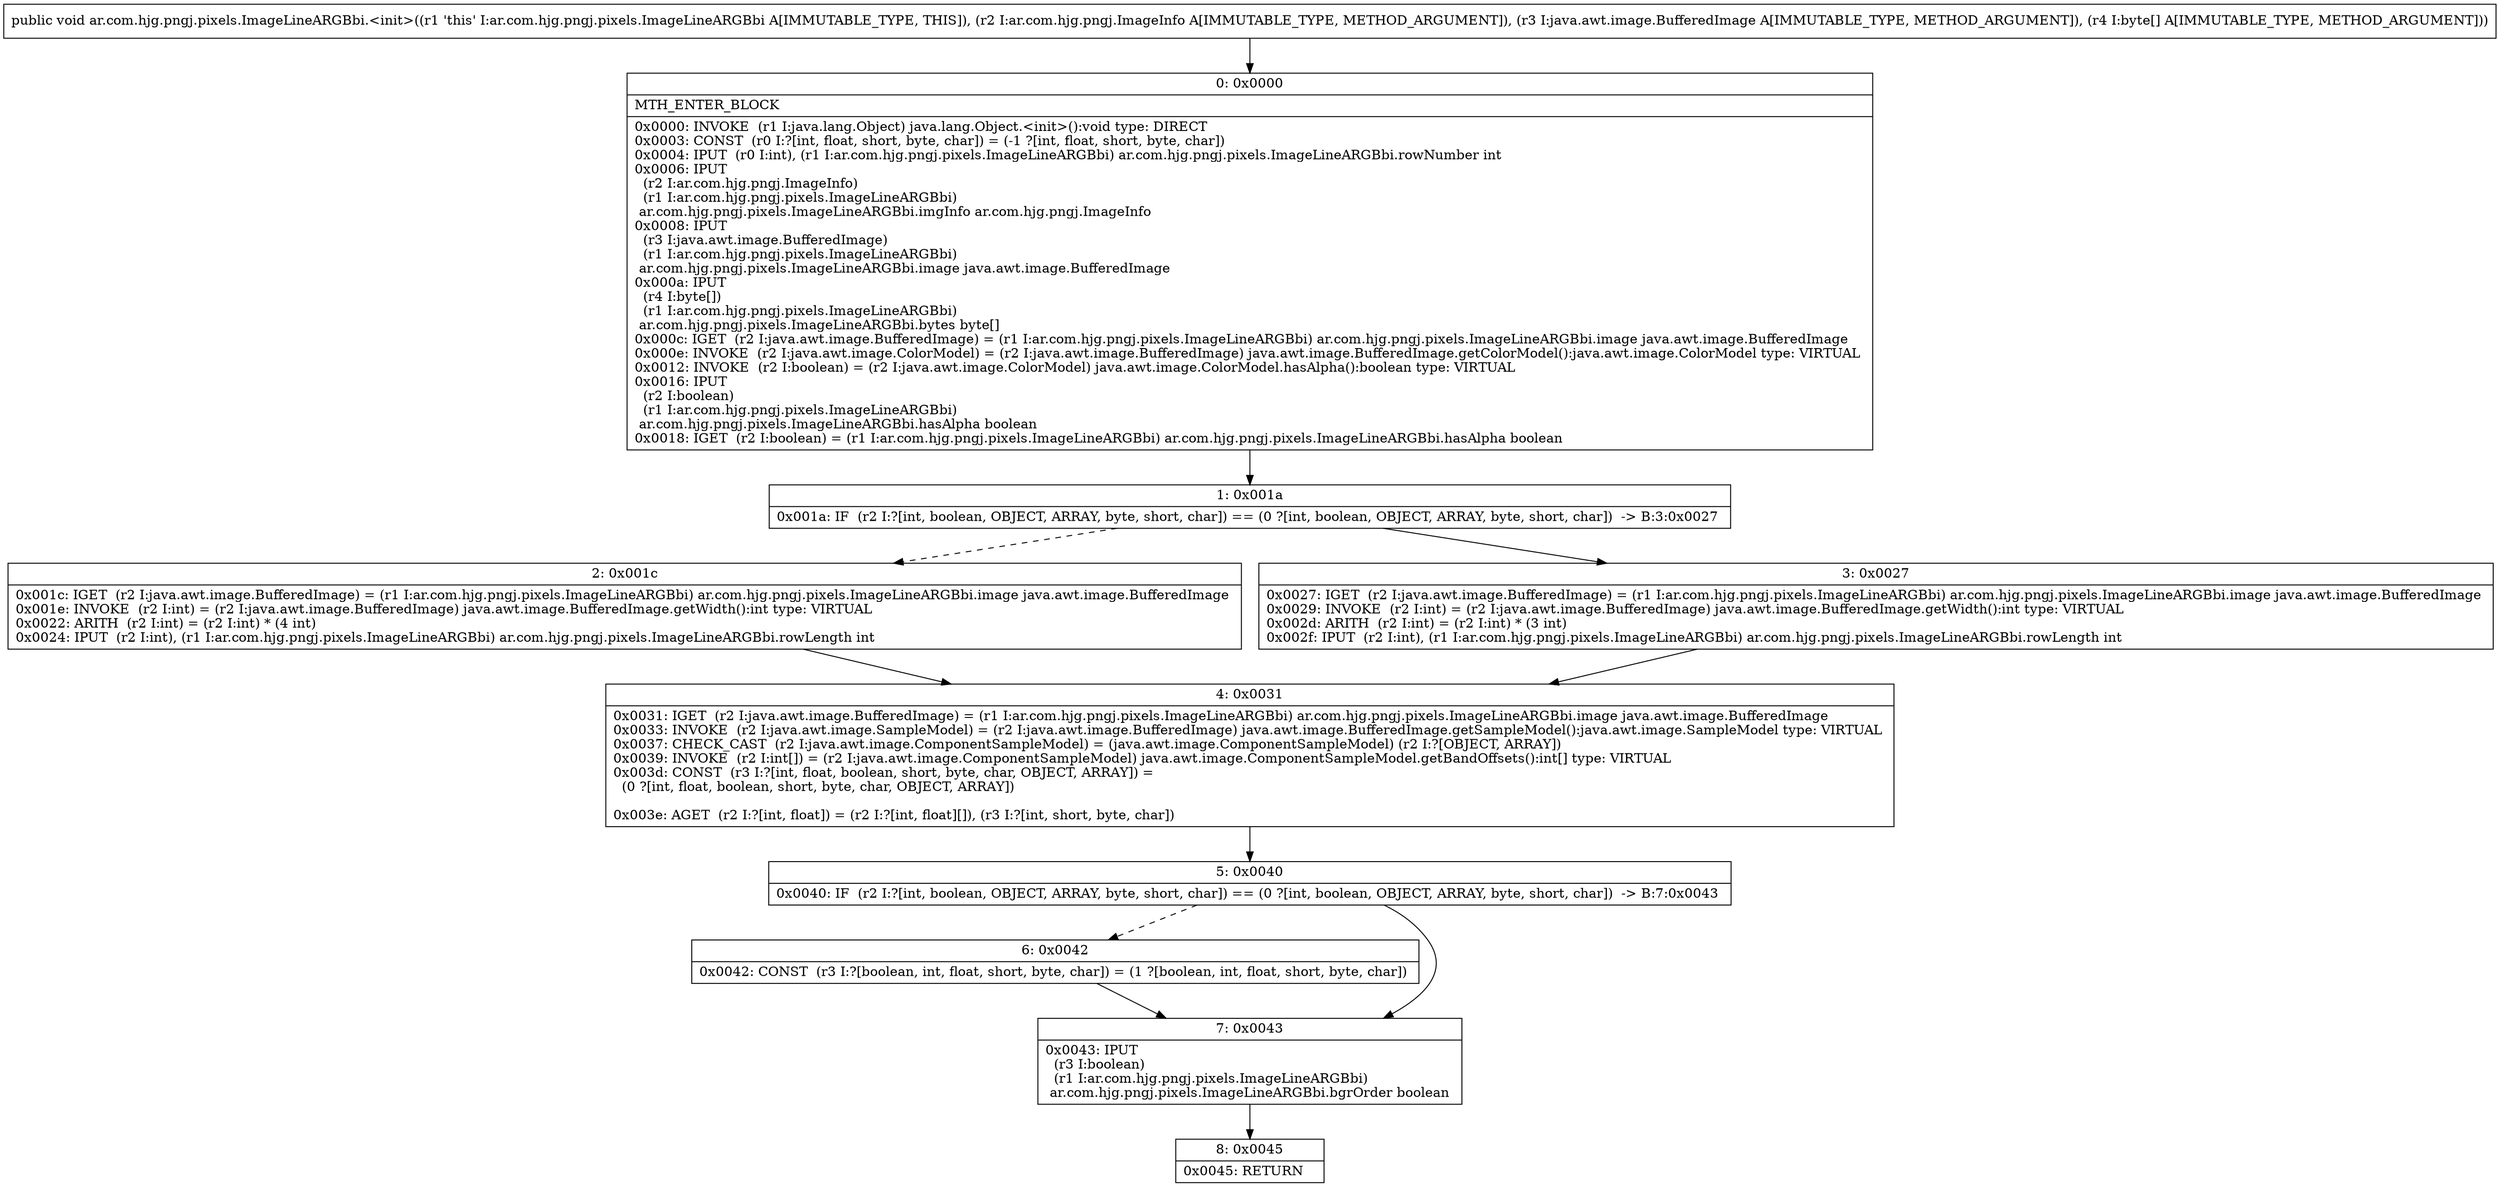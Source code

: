 digraph "CFG forar.com.hjg.pngj.pixels.ImageLineARGBbi.\<init\>(Lar\/com\/hjg\/pngj\/ImageInfo;Ljava\/awt\/image\/BufferedImage;[B)V" {
Node_0 [shape=record,label="{0\:\ 0x0000|MTH_ENTER_BLOCK\l|0x0000: INVOKE  (r1 I:java.lang.Object) java.lang.Object.\<init\>():void type: DIRECT \l0x0003: CONST  (r0 I:?[int, float, short, byte, char]) = (\-1 ?[int, float, short, byte, char]) \l0x0004: IPUT  (r0 I:int), (r1 I:ar.com.hjg.pngj.pixels.ImageLineARGBbi) ar.com.hjg.pngj.pixels.ImageLineARGBbi.rowNumber int \l0x0006: IPUT  \l  (r2 I:ar.com.hjg.pngj.ImageInfo)\l  (r1 I:ar.com.hjg.pngj.pixels.ImageLineARGBbi)\l ar.com.hjg.pngj.pixels.ImageLineARGBbi.imgInfo ar.com.hjg.pngj.ImageInfo \l0x0008: IPUT  \l  (r3 I:java.awt.image.BufferedImage)\l  (r1 I:ar.com.hjg.pngj.pixels.ImageLineARGBbi)\l ar.com.hjg.pngj.pixels.ImageLineARGBbi.image java.awt.image.BufferedImage \l0x000a: IPUT  \l  (r4 I:byte[])\l  (r1 I:ar.com.hjg.pngj.pixels.ImageLineARGBbi)\l ar.com.hjg.pngj.pixels.ImageLineARGBbi.bytes byte[] \l0x000c: IGET  (r2 I:java.awt.image.BufferedImage) = (r1 I:ar.com.hjg.pngj.pixels.ImageLineARGBbi) ar.com.hjg.pngj.pixels.ImageLineARGBbi.image java.awt.image.BufferedImage \l0x000e: INVOKE  (r2 I:java.awt.image.ColorModel) = (r2 I:java.awt.image.BufferedImage) java.awt.image.BufferedImage.getColorModel():java.awt.image.ColorModel type: VIRTUAL \l0x0012: INVOKE  (r2 I:boolean) = (r2 I:java.awt.image.ColorModel) java.awt.image.ColorModel.hasAlpha():boolean type: VIRTUAL \l0x0016: IPUT  \l  (r2 I:boolean)\l  (r1 I:ar.com.hjg.pngj.pixels.ImageLineARGBbi)\l ar.com.hjg.pngj.pixels.ImageLineARGBbi.hasAlpha boolean \l0x0018: IGET  (r2 I:boolean) = (r1 I:ar.com.hjg.pngj.pixels.ImageLineARGBbi) ar.com.hjg.pngj.pixels.ImageLineARGBbi.hasAlpha boolean \l}"];
Node_1 [shape=record,label="{1\:\ 0x001a|0x001a: IF  (r2 I:?[int, boolean, OBJECT, ARRAY, byte, short, char]) == (0 ?[int, boolean, OBJECT, ARRAY, byte, short, char])  \-\> B:3:0x0027 \l}"];
Node_2 [shape=record,label="{2\:\ 0x001c|0x001c: IGET  (r2 I:java.awt.image.BufferedImage) = (r1 I:ar.com.hjg.pngj.pixels.ImageLineARGBbi) ar.com.hjg.pngj.pixels.ImageLineARGBbi.image java.awt.image.BufferedImage \l0x001e: INVOKE  (r2 I:int) = (r2 I:java.awt.image.BufferedImage) java.awt.image.BufferedImage.getWidth():int type: VIRTUAL \l0x0022: ARITH  (r2 I:int) = (r2 I:int) * (4 int) \l0x0024: IPUT  (r2 I:int), (r1 I:ar.com.hjg.pngj.pixels.ImageLineARGBbi) ar.com.hjg.pngj.pixels.ImageLineARGBbi.rowLength int \l}"];
Node_3 [shape=record,label="{3\:\ 0x0027|0x0027: IGET  (r2 I:java.awt.image.BufferedImage) = (r1 I:ar.com.hjg.pngj.pixels.ImageLineARGBbi) ar.com.hjg.pngj.pixels.ImageLineARGBbi.image java.awt.image.BufferedImage \l0x0029: INVOKE  (r2 I:int) = (r2 I:java.awt.image.BufferedImage) java.awt.image.BufferedImage.getWidth():int type: VIRTUAL \l0x002d: ARITH  (r2 I:int) = (r2 I:int) * (3 int) \l0x002f: IPUT  (r2 I:int), (r1 I:ar.com.hjg.pngj.pixels.ImageLineARGBbi) ar.com.hjg.pngj.pixels.ImageLineARGBbi.rowLength int \l}"];
Node_4 [shape=record,label="{4\:\ 0x0031|0x0031: IGET  (r2 I:java.awt.image.BufferedImage) = (r1 I:ar.com.hjg.pngj.pixels.ImageLineARGBbi) ar.com.hjg.pngj.pixels.ImageLineARGBbi.image java.awt.image.BufferedImage \l0x0033: INVOKE  (r2 I:java.awt.image.SampleModel) = (r2 I:java.awt.image.BufferedImage) java.awt.image.BufferedImage.getSampleModel():java.awt.image.SampleModel type: VIRTUAL \l0x0037: CHECK_CAST  (r2 I:java.awt.image.ComponentSampleModel) = (java.awt.image.ComponentSampleModel) (r2 I:?[OBJECT, ARRAY]) \l0x0039: INVOKE  (r2 I:int[]) = (r2 I:java.awt.image.ComponentSampleModel) java.awt.image.ComponentSampleModel.getBandOffsets():int[] type: VIRTUAL \l0x003d: CONST  (r3 I:?[int, float, boolean, short, byte, char, OBJECT, ARRAY]) = \l  (0 ?[int, float, boolean, short, byte, char, OBJECT, ARRAY])\l \l0x003e: AGET  (r2 I:?[int, float]) = (r2 I:?[int, float][]), (r3 I:?[int, short, byte, char]) \l}"];
Node_5 [shape=record,label="{5\:\ 0x0040|0x0040: IF  (r2 I:?[int, boolean, OBJECT, ARRAY, byte, short, char]) == (0 ?[int, boolean, OBJECT, ARRAY, byte, short, char])  \-\> B:7:0x0043 \l}"];
Node_6 [shape=record,label="{6\:\ 0x0042|0x0042: CONST  (r3 I:?[boolean, int, float, short, byte, char]) = (1 ?[boolean, int, float, short, byte, char]) \l}"];
Node_7 [shape=record,label="{7\:\ 0x0043|0x0043: IPUT  \l  (r3 I:boolean)\l  (r1 I:ar.com.hjg.pngj.pixels.ImageLineARGBbi)\l ar.com.hjg.pngj.pixels.ImageLineARGBbi.bgrOrder boolean \l}"];
Node_8 [shape=record,label="{8\:\ 0x0045|0x0045: RETURN   \l}"];
MethodNode[shape=record,label="{public void ar.com.hjg.pngj.pixels.ImageLineARGBbi.\<init\>((r1 'this' I:ar.com.hjg.pngj.pixels.ImageLineARGBbi A[IMMUTABLE_TYPE, THIS]), (r2 I:ar.com.hjg.pngj.ImageInfo A[IMMUTABLE_TYPE, METHOD_ARGUMENT]), (r3 I:java.awt.image.BufferedImage A[IMMUTABLE_TYPE, METHOD_ARGUMENT]), (r4 I:byte[] A[IMMUTABLE_TYPE, METHOD_ARGUMENT])) }"];
MethodNode -> Node_0;
Node_0 -> Node_1;
Node_1 -> Node_2[style=dashed];
Node_1 -> Node_3;
Node_2 -> Node_4;
Node_3 -> Node_4;
Node_4 -> Node_5;
Node_5 -> Node_6[style=dashed];
Node_5 -> Node_7;
Node_6 -> Node_7;
Node_7 -> Node_8;
}

